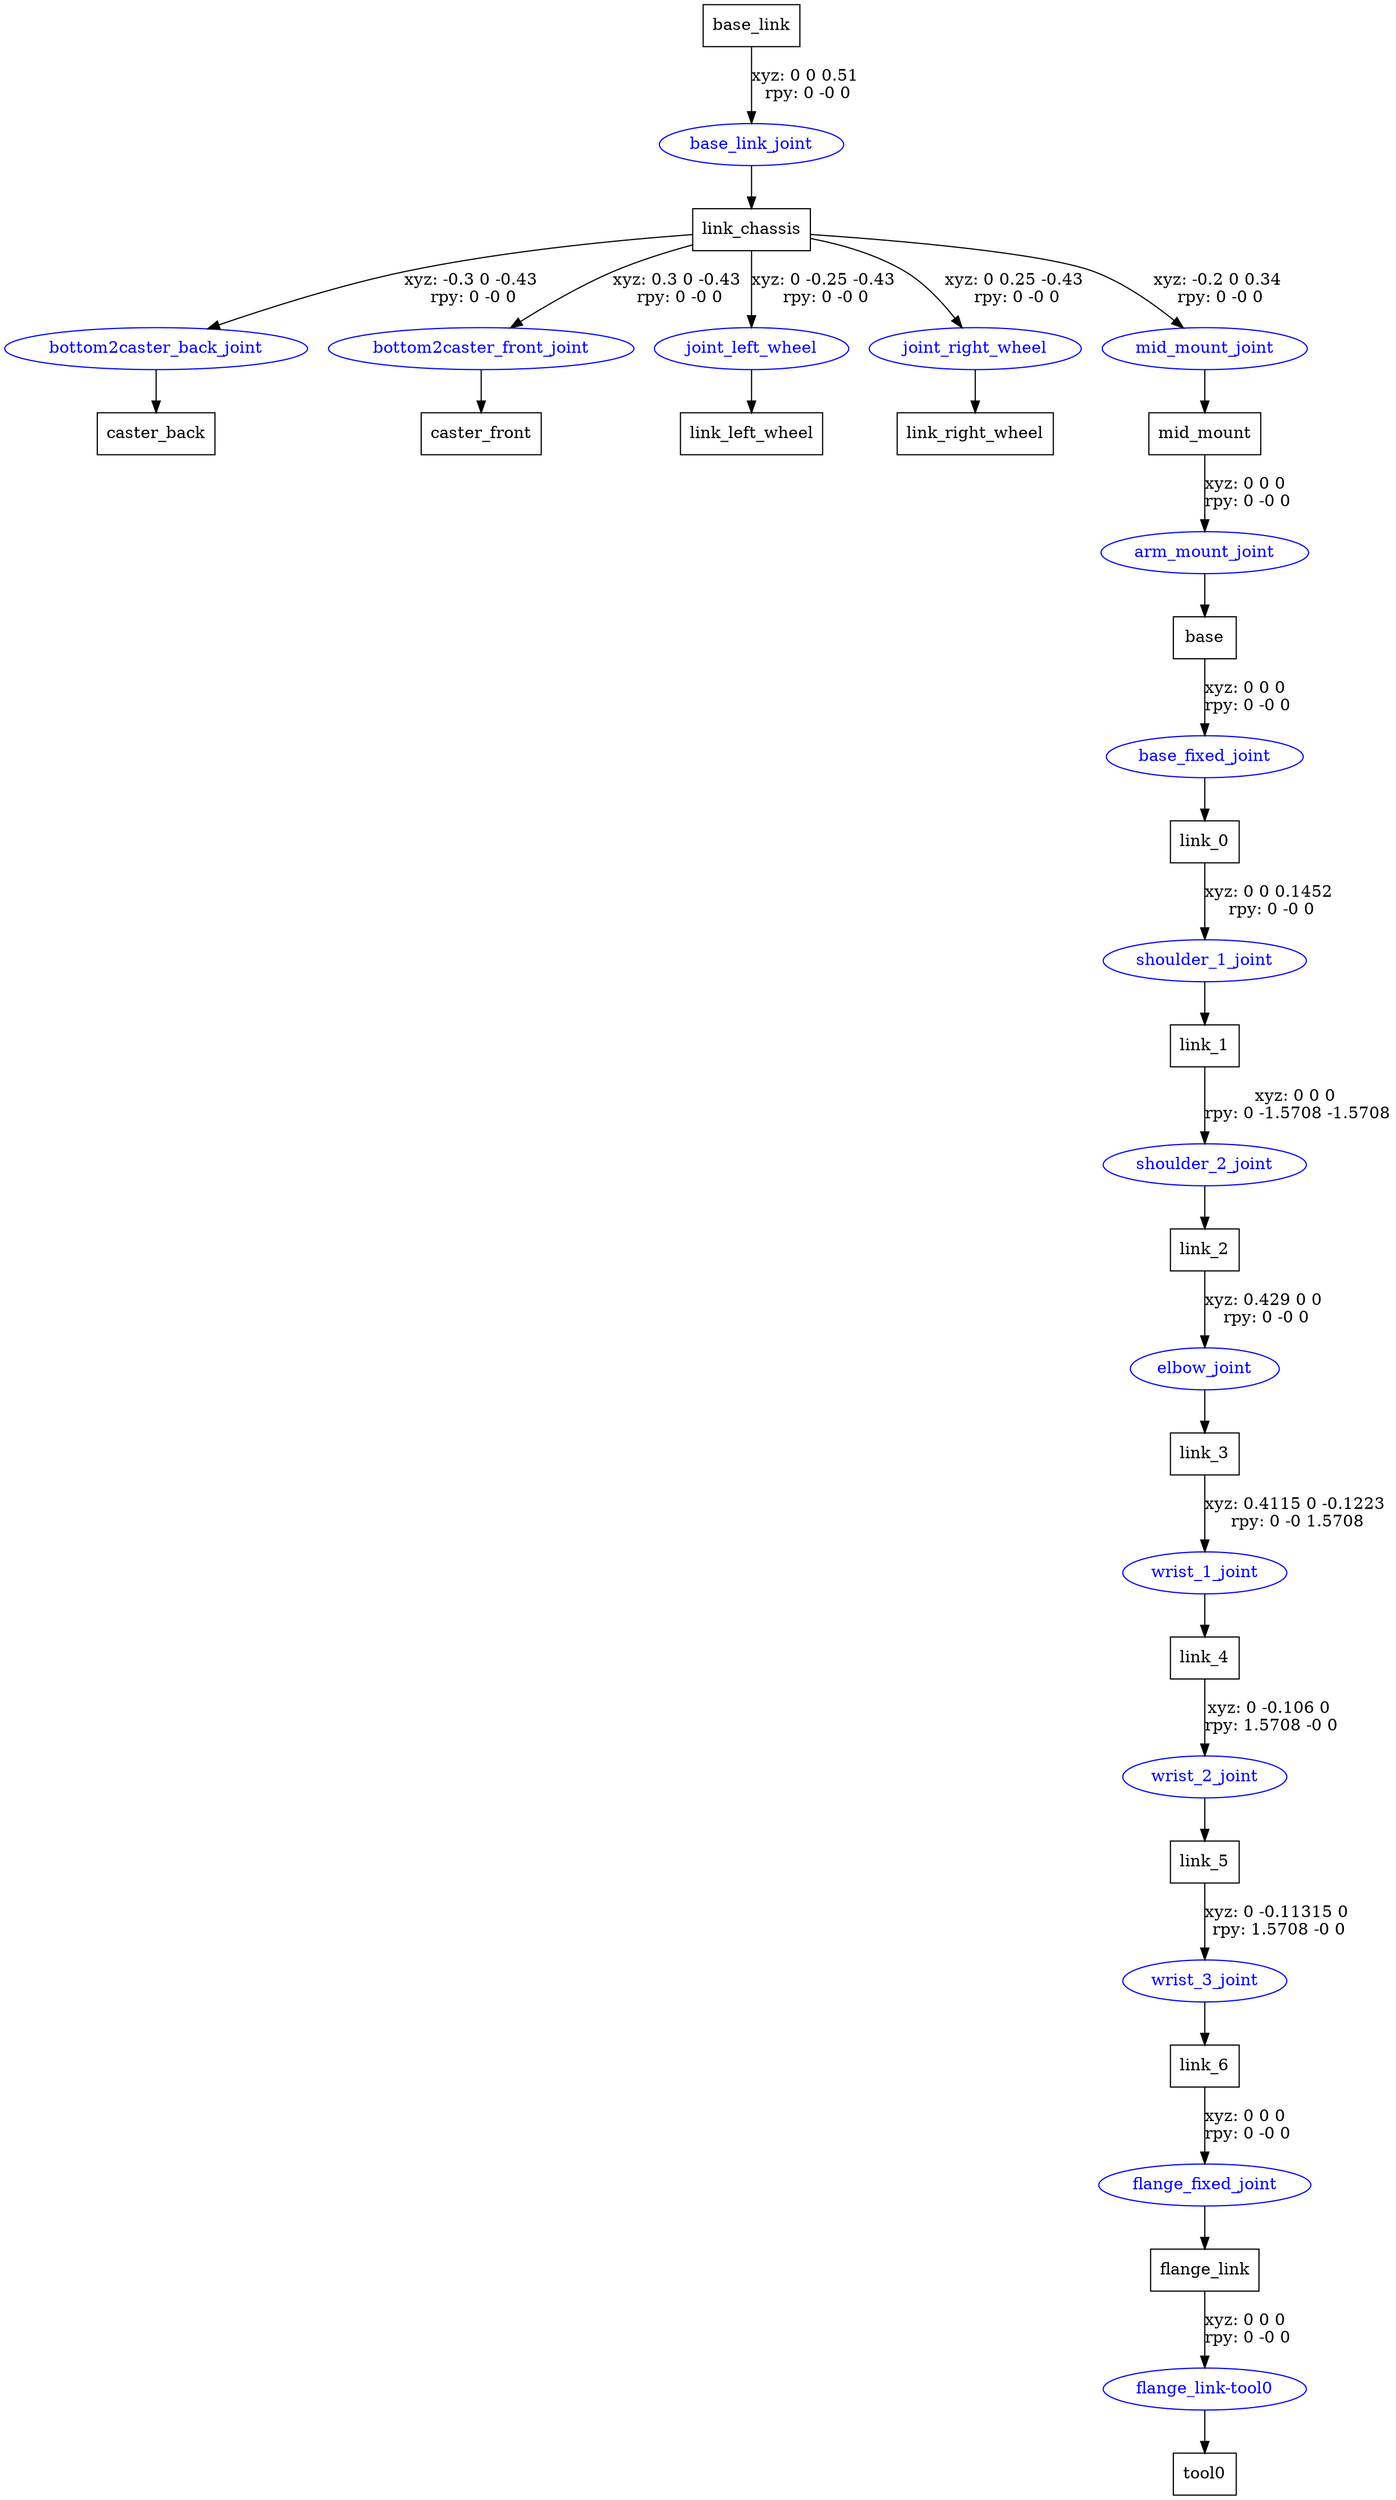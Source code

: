 digraph G {
node [shape=box];
"base_link" [label="base_link"];
"link_chassis" [label="link_chassis"];
"caster_back" [label="caster_back"];
"caster_front" [label="caster_front"];
"link_left_wheel" [label="link_left_wheel"];
"link_right_wheel" [label="link_right_wheel"];
"mid_mount" [label="mid_mount"];
"base" [label="base"];
"link_0" [label="link_0"];
"link_1" [label="link_1"];
"link_2" [label="link_2"];
"link_3" [label="link_3"];
"link_4" [label="link_4"];
"link_5" [label="link_5"];
"link_6" [label="link_6"];
"flange_link" [label="flange_link"];
"tool0" [label="tool0"];
node [shape=ellipse, color=blue, fontcolor=blue];
"base_link" -> "base_link_joint" [label="xyz: 0 0 0.51 \nrpy: 0 -0 0"]
"base_link_joint" -> "link_chassis"
"link_chassis" -> "bottom2caster_back_joint" [label="xyz: -0.3 0 -0.43 \nrpy: 0 -0 0"]
"bottom2caster_back_joint" -> "caster_back"
"link_chassis" -> "bottom2caster_front_joint" [label="xyz: 0.3 0 -0.43 \nrpy: 0 -0 0"]
"bottom2caster_front_joint" -> "caster_front"
"link_chassis" -> "joint_left_wheel" [label="xyz: 0 -0.25 -0.43 \nrpy: 0 -0 0"]
"joint_left_wheel" -> "link_left_wheel"
"link_chassis" -> "joint_right_wheel" [label="xyz: 0 0.25 -0.43 \nrpy: 0 -0 0"]
"joint_right_wheel" -> "link_right_wheel"
"link_chassis" -> "mid_mount_joint" [label="xyz: -0.2 0 0.34 \nrpy: 0 -0 0"]
"mid_mount_joint" -> "mid_mount"
"mid_mount" -> "arm_mount_joint" [label="xyz: 0 0 0 \nrpy: 0 -0 0"]
"arm_mount_joint" -> "base"
"base" -> "base_fixed_joint" [label="xyz: 0 0 0 \nrpy: 0 -0 0"]
"base_fixed_joint" -> "link_0"
"link_0" -> "shoulder_1_joint" [label="xyz: 0 0 0.1452 \nrpy: 0 -0 0"]
"shoulder_1_joint" -> "link_1"
"link_1" -> "shoulder_2_joint" [label="xyz: 0 0 0 \nrpy: 0 -1.5708 -1.5708"]
"shoulder_2_joint" -> "link_2"
"link_2" -> "elbow_joint" [label="xyz: 0.429 0 0 \nrpy: 0 -0 0"]
"elbow_joint" -> "link_3"
"link_3" -> "wrist_1_joint" [label="xyz: 0.4115 0 -0.1223 \nrpy: 0 -0 1.5708"]
"wrist_1_joint" -> "link_4"
"link_4" -> "wrist_2_joint" [label="xyz: 0 -0.106 0 \nrpy: 1.5708 -0 0"]
"wrist_2_joint" -> "link_5"
"link_5" -> "wrist_3_joint" [label="xyz: 0 -0.11315 0 \nrpy: 1.5708 -0 0"]
"wrist_3_joint" -> "link_6"
"link_6" -> "flange_fixed_joint" [label="xyz: 0 0 0 \nrpy: 0 -0 0"]
"flange_fixed_joint" -> "flange_link"
"flange_link" -> "flange_link-tool0" [label="xyz: 0 0 0 \nrpy: 0 -0 0"]
"flange_link-tool0" -> "tool0"
}
